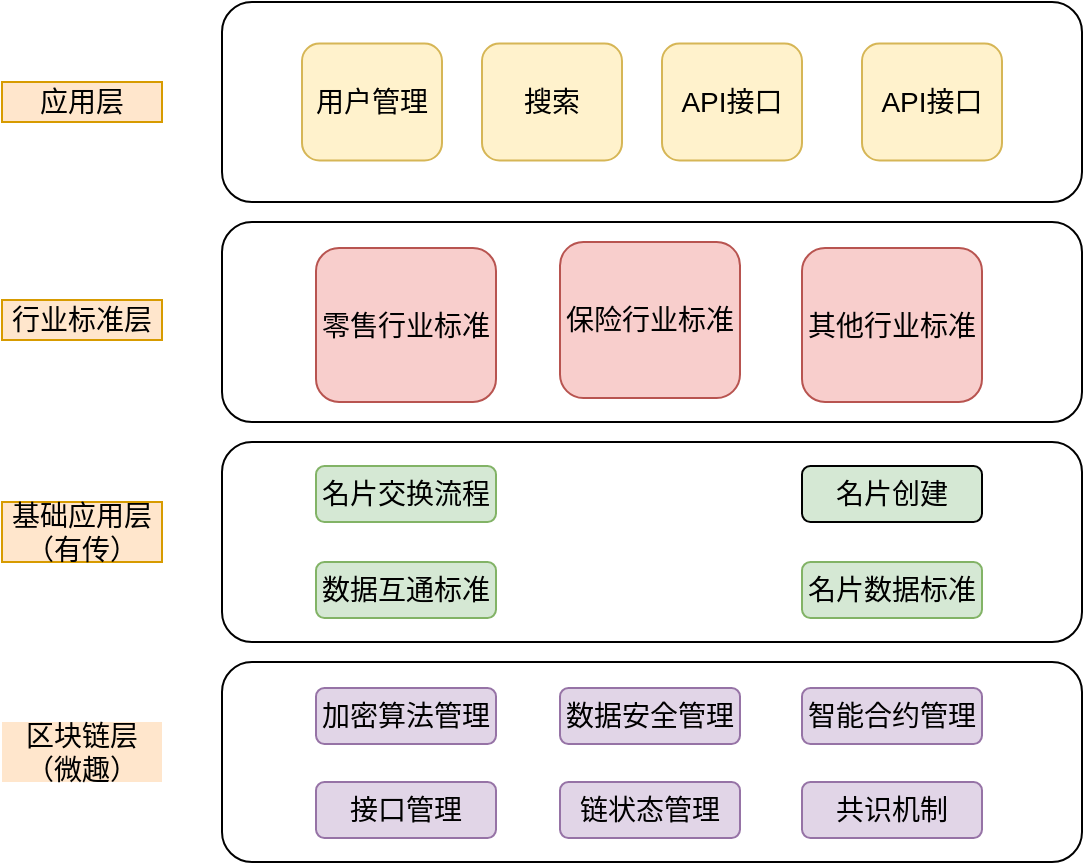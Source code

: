 <mxfile version="12.4.8" type="github">
  <diagram id="q0Qemogr2p76Ejr7fHuv" name="Page-1">
    <mxGraphModel dx="1186" dy="689" grid="1" gridSize="10" guides="1" tooltips="1" connect="1" arrows="1" fold="1" page="1" pageScale="1" pageWidth="827" pageHeight="1169" math="0" shadow="0">
      <root>
        <mxCell id="0"/>
        <mxCell id="1" parent="0"/>
        <mxCell id="BkMy49ze9qn0hu9Yu05o-1" value="" style="rounded=1;whiteSpace=wrap;html=1;fontSize=14;" parent="1" vertex="1">
          <mxGeometry x="190" y="410" width="430" height="100" as="geometry"/>
        </mxCell>
        <mxCell id="BkMy49ze9qn0hu9Yu05o-2" value="区块链层&lt;br style=&quot;font-size: 14px;&quot;&gt;（微趣）" style="text;html=1;strokeColor=none;fillColor=#ffe6cc;align=center;verticalAlign=middle;whiteSpace=wrap;rounded=0;fontSize=14;" parent="1" vertex="1">
          <mxGeometry x="80" y="440" width="80" height="30" as="geometry"/>
        </mxCell>
        <mxCell id="BkMy49ze9qn0hu9Yu05o-8" value="基础应用层&lt;br style=&quot;font-size: 14px;&quot;&gt;（有传）" style="text;html=1;strokeColor=#d79b00;fillColor=#ffe6cc;align=center;verticalAlign=middle;whiteSpace=wrap;rounded=0;fontSize=14;" parent="1" vertex="1">
          <mxGeometry x="80" y="330" width="80" height="30" as="geometry"/>
        </mxCell>
        <mxCell id="BkMy49ze9qn0hu9Yu05o-14" value="行业标准层" style="text;html=1;strokeColor=#d79b00;fillColor=#ffe6cc;align=center;verticalAlign=middle;whiteSpace=wrap;rounded=0;fontSize=14;" parent="1" vertex="1">
          <mxGeometry x="80" y="229" width="80" height="20" as="geometry"/>
        </mxCell>
        <mxCell id="cECoTZmhDWO5OO1rk6H5-3" value="" style="rounded=1;whiteSpace=wrap;html=1;fontSize=14;" parent="1" vertex="1">
          <mxGeometry x="190" y="80" width="430" height="100" as="geometry"/>
        </mxCell>
        <mxCell id="cECoTZmhDWO5OO1rk6H5-4" value="应用层" style="text;html=1;strokeColor=#d79b00;fillColor=#ffe6cc;align=center;verticalAlign=middle;whiteSpace=wrap;rounded=0;fontSize=14;" parent="1" vertex="1">
          <mxGeometry x="80" y="120" width="80" height="20" as="geometry"/>
        </mxCell>
        <mxCell id="cECoTZmhDWO5OO1rk6H5-5" value="智能合约管理" style="rounded=1;whiteSpace=wrap;html=1;fontSize=14;fillColor=#e1d5e7;strokeColor=#9673a6;" parent="1" vertex="1">
          <mxGeometry x="480" y="423" width="90" height="28" as="geometry"/>
        </mxCell>
        <mxCell id="cECoTZmhDWO5OO1rk6H5-6" value="数据安全管理" style="rounded=1;whiteSpace=wrap;html=1;fontSize=14;fillColor=#e1d5e7;strokeColor=#9673a6;" parent="1" vertex="1">
          <mxGeometry x="359" y="423" width="90" height="28" as="geometry"/>
        </mxCell>
        <mxCell id="cECoTZmhDWO5OO1rk6H5-7" value="加密算法管理" style="rounded=1;whiteSpace=wrap;html=1;fontSize=14;fillColor=#e1d5e7;strokeColor=#9673a6;" parent="1" vertex="1">
          <mxGeometry x="237" y="423" width="90" height="28" as="geometry"/>
        </mxCell>
        <mxCell id="cECoTZmhDWO5OO1rk6H5-8" value="接口管理" style="rounded=1;whiteSpace=wrap;html=1;fontSize=14;fillColor=#e1d5e7;strokeColor=#9673a6;" parent="1" vertex="1">
          <mxGeometry x="237" y="470" width="90" height="28" as="geometry"/>
        </mxCell>
        <mxCell id="cECoTZmhDWO5OO1rk6H5-9" value="链状态管理" style="rounded=1;whiteSpace=wrap;html=1;fontSize=14;fillColor=#e1d5e7;strokeColor=#9673a6;" parent="1" vertex="1">
          <mxGeometry x="359" y="470" width="90" height="28" as="geometry"/>
        </mxCell>
        <mxCell id="cECoTZmhDWO5OO1rk6H5-10" value="共识机制" style="rounded=1;whiteSpace=wrap;html=1;fontSize=14;fillColor=#e1d5e7;strokeColor=#9673a6;" parent="1" vertex="1">
          <mxGeometry x="480" y="470" width="90" height="28" as="geometry"/>
        </mxCell>
        <mxCell id="cECoTZmhDWO5OO1rk6H5-11" value="" style="rounded=1;whiteSpace=wrap;html=1;fontSize=14;" parent="1" vertex="1">
          <mxGeometry x="190" y="300" width="430" height="100" as="geometry"/>
        </mxCell>
        <mxCell id="cECoTZmhDWO5OO1rk6H5-12" value="名片创建" style="rounded=1;whiteSpace=wrap;html=1;fontSize=14;fillColor=#D5E8D4;" parent="1" vertex="1">
          <mxGeometry x="480" y="312" width="90" height="28" as="geometry"/>
        </mxCell>
        <mxCell id="cECoTZmhDWO5OO1rk6H5-13" value="名片交换流程" style="rounded=1;whiteSpace=wrap;html=1;fontSize=14;fillColor=#d5e8d4;strokeColor=#82b366;" parent="1" vertex="1">
          <mxGeometry x="237" y="312" width="90" height="28" as="geometry"/>
        </mxCell>
        <mxCell id="cECoTZmhDWO5OO1rk6H5-14" value="名片数据标准" style="rounded=1;whiteSpace=wrap;html=1;fontSize=14;fillColor=#d5e8d4;strokeColor=#82b366;" parent="1" vertex="1">
          <mxGeometry x="480" y="360" width="90" height="28" as="geometry"/>
        </mxCell>
        <mxCell id="cECoTZmhDWO5OO1rk6H5-16" value="数据互通标准" style="rounded=1;whiteSpace=wrap;html=1;fontSize=14;fillColor=#d5e8d4;strokeColor=#82b366;" parent="1" vertex="1">
          <mxGeometry x="237" y="360" width="90" height="28" as="geometry"/>
        </mxCell>
        <mxCell id="cECoTZmhDWO5OO1rk6H5-18" value="" style="rounded=1;whiteSpace=wrap;html=1;fontSize=14;" parent="1" vertex="1">
          <mxGeometry x="190" y="190" width="430" height="100" as="geometry"/>
        </mxCell>
        <mxCell id="cECoTZmhDWO5OO1rk6H5-19" value="其他行业标准" style="rounded=1;whiteSpace=wrap;html=1;fontSize=14;fillColor=#f8cecc;strokeColor=#b85450;" parent="1" vertex="1">
          <mxGeometry x="480" y="203" width="90" height="77" as="geometry"/>
        </mxCell>
        <mxCell id="cECoTZmhDWO5OO1rk6H5-21" value="零售行业标准" style="rounded=1;whiteSpace=wrap;html=1;fontSize=14;fillColor=#f8cecc;strokeColor=#b85450;" parent="1" vertex="1">
          <mxGeometry x="237" y="203" width="90" height="77" as="geometry"/>
        </mxCell>
        <mxCell id="cECoTZmhDWO5OO1rk6H5-23" value="保险行业标准" style="rounded=1;whiteSpace=wrap;html=1;fontSize=14;fillColor=#f8cecc;strokeColor=#b85450;" parent="1" vertex="1">
          <mxGeometry x="359" y="200" width="90" height="78" as="geometry"/>
        </mxCell>
        <mxCell id="cECoTZmhDWO5OO1rk6H5-25" value="用户管理" style="rounded=1;whiteSpace=wrap;html=1;fontSize=14;fillColor=#fff2cc;strokeColor=#d6b656;" parent="1" vertex="1">
          <mxGeometry x="230" y="100.75" width="70" height="58.5" as="geometry"/>
        </mxCell>
        <mxCell id="cECoTZmhDWO5OO1rk6H5-26" value="搜索" style="rounded=1;whiteSpace=wrap;html=1;fontSize=14;fillColor=#fff2cc;strokeColor=#d6b656;" parent="1" vertex="1">
          <mxGeometry x="320" y="100.75" width="70" height="58.5" as="geometry"/>
        </mxCell>
        <mxCell id="cECoTZmhDWO5OO1rk6H5-27" value="API接口" style="rounded=1;whiteSpace=wrap;html=1;fontSize=14;fillColor=#fff2cc;strokeColor=#d6b656;" parent="1" vertex="1">
          <mxGeometry x="410" y="100.75" width="70" height="58.5" as="geometry"/>
        </mxCell>
        <mxCell id="pGhGYGb2G316kPP107nh-1" value="API接口" style="rounded=1;whiteSpace=wrap;html=1;fontSize=14;fillColor=#fff2cc;strokeColor=#d6b656;" vertex="1" parent="1">
          <mxGeometry x="510" y="100.75" width="70" height="58.5" as="geometry"/>
        </mxCell>
      </root>
    </mxGraphModel>
  </diagram>
</mxfile>
